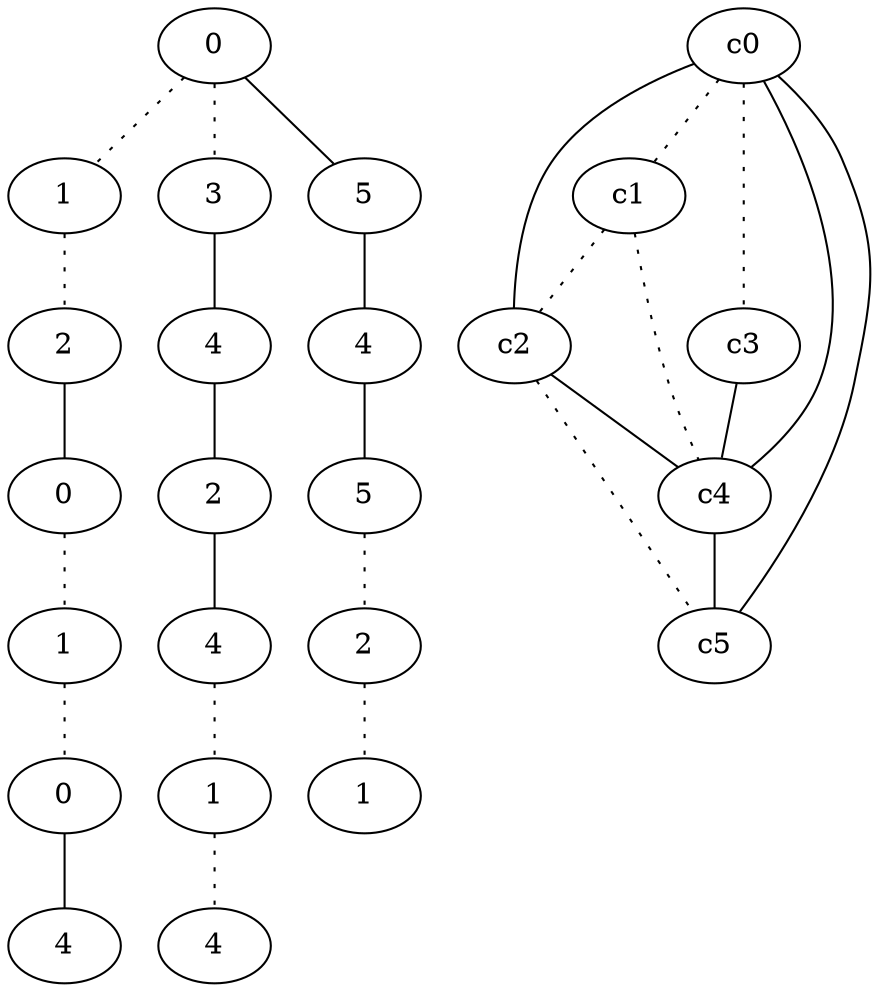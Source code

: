 graph {
a0[label=0];
a1[label=1];
a2[label=2];
a3[label=0];
a4[label=1];
a5[label=0];
a6[label=4];
a7[label=3];
a8[label=4];
a9[label=2];
a10[label=4];
a11[label=1];
a12[label=4];
a13[label=5];
a14[label=4];
a15[label=5];
a16[label=2];
a17[label=1];
a0 -- a1 [style=dotted];
a0 -- a7 [style=dotted];
a0 -- a13;
a1 -- a2 [style=dotted];
a2 -- a3;
a3 -- a4 [style=dotted];
a4 -- a5 [style=dotted];
a5 -- a6;
a7 -- a8;
a8 -- a9;
a9 -- a10;
a10 -- a11 [style=dotted];
a11 -- a12 [style=dotted];
a13 -- a14;
a14 -- a15;
a15 -- a16 [style=dotted];
a16 -- a17 [style=dotted];
c0 -- c1 [style=dotted];
c0 -- c2;
c0 -- c3 [style=dotted];
c0 -- c4;
c0 -- c5;
c1 -- c2 [style=dotted];
c1 -- c4 [style=dotted];
c2 -- c4;
c2 -- c5 [style=dotted];
c3 -- c4;
c4 -- c5;
}
